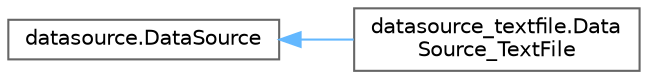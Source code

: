 digraph "Graphical Class Hierarchy"
{
 // LATEX_PDF_SIZE
  bgcolor="transparent";
  edge [fontname=Helvetica,fontsize=10,labelfontname=Helvetica,labelfontsize=10];
  node [fontname=Helvetica,fontsize=10,shape=box,height=0.2,width=0.4];
  rankdir="LR";
  Node0 [label="datasource.DataSource",height=0.2,width=0.4,color="grey40", fillcolor="white", style="filled",URL="$classdatasource_1_1_data_source.html",tooltip=" "];
  Node0 -> Node1 [dir="back",color="steelblue1",style="solid"];
  Node1 [label="datasource_textfile.Data\lSource_TextFile",height=0.2,width=0.4,color="grey40", fillcolor="white", style="filled",URL="$classdatasource__textfile_1_1_data_source___text_file.html",tooltip=" "];
}
